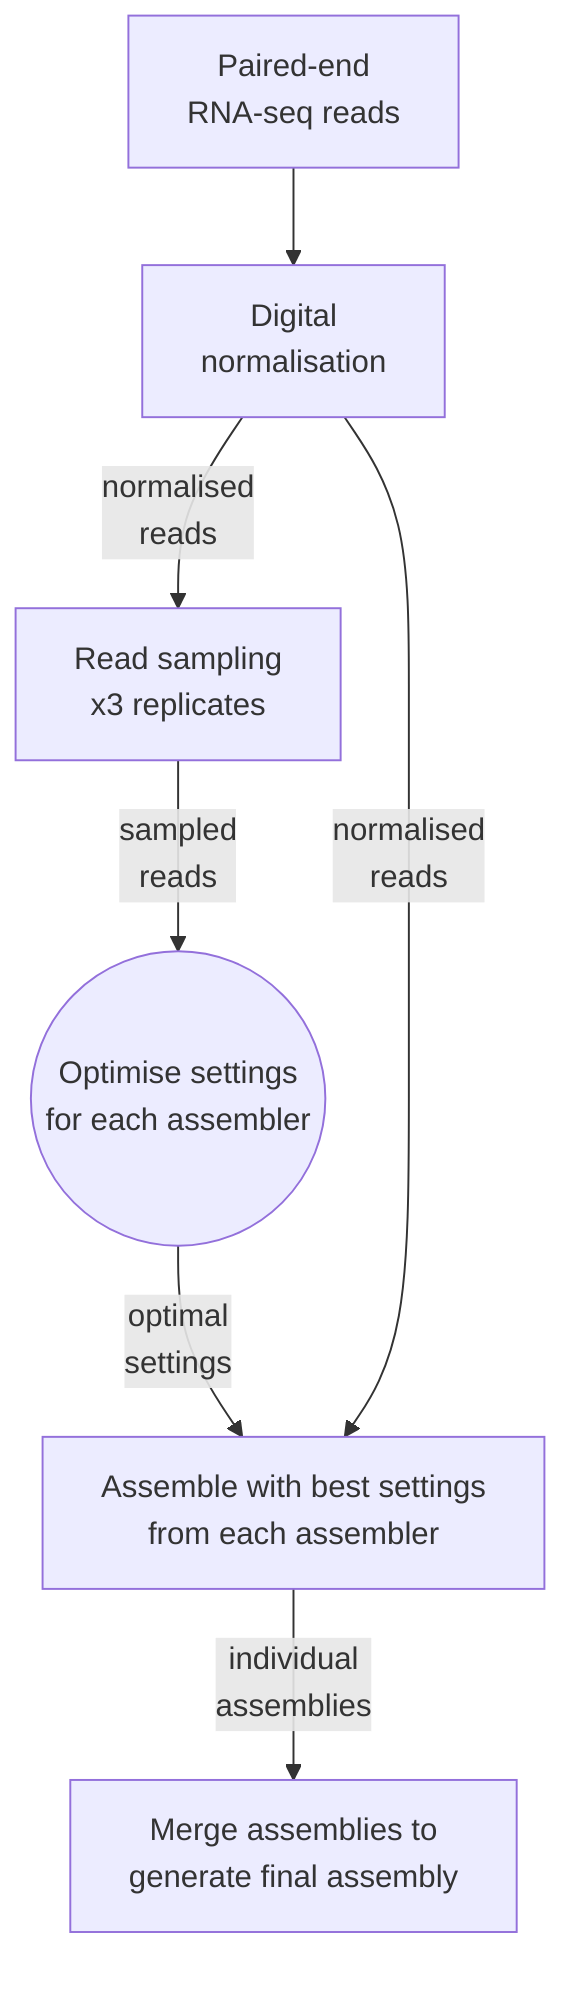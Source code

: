 graph TD
  input[Paired-end<br/>RNA-seq reads]
  diginorm[Digital<br/>normalisation]
  sample[Read sampling<br/>x3 replicates]
  optimise((Optimise settings<br/>for each assembler))
  assemble[Assemble with best settings<br/>from each assembler]
  merge[Merge assemblies to<br/>generate final assembly]
  input-->diginorm
  diginorm-->|normalised<br>reads|sample
  sample-->|sampled<br>reads|optimise
  optimise-->|optimal<br>settings|assemble
  diginorm-->|normalised<br>reads|assemble
  assemble-->|individual<br>assemblies|merge